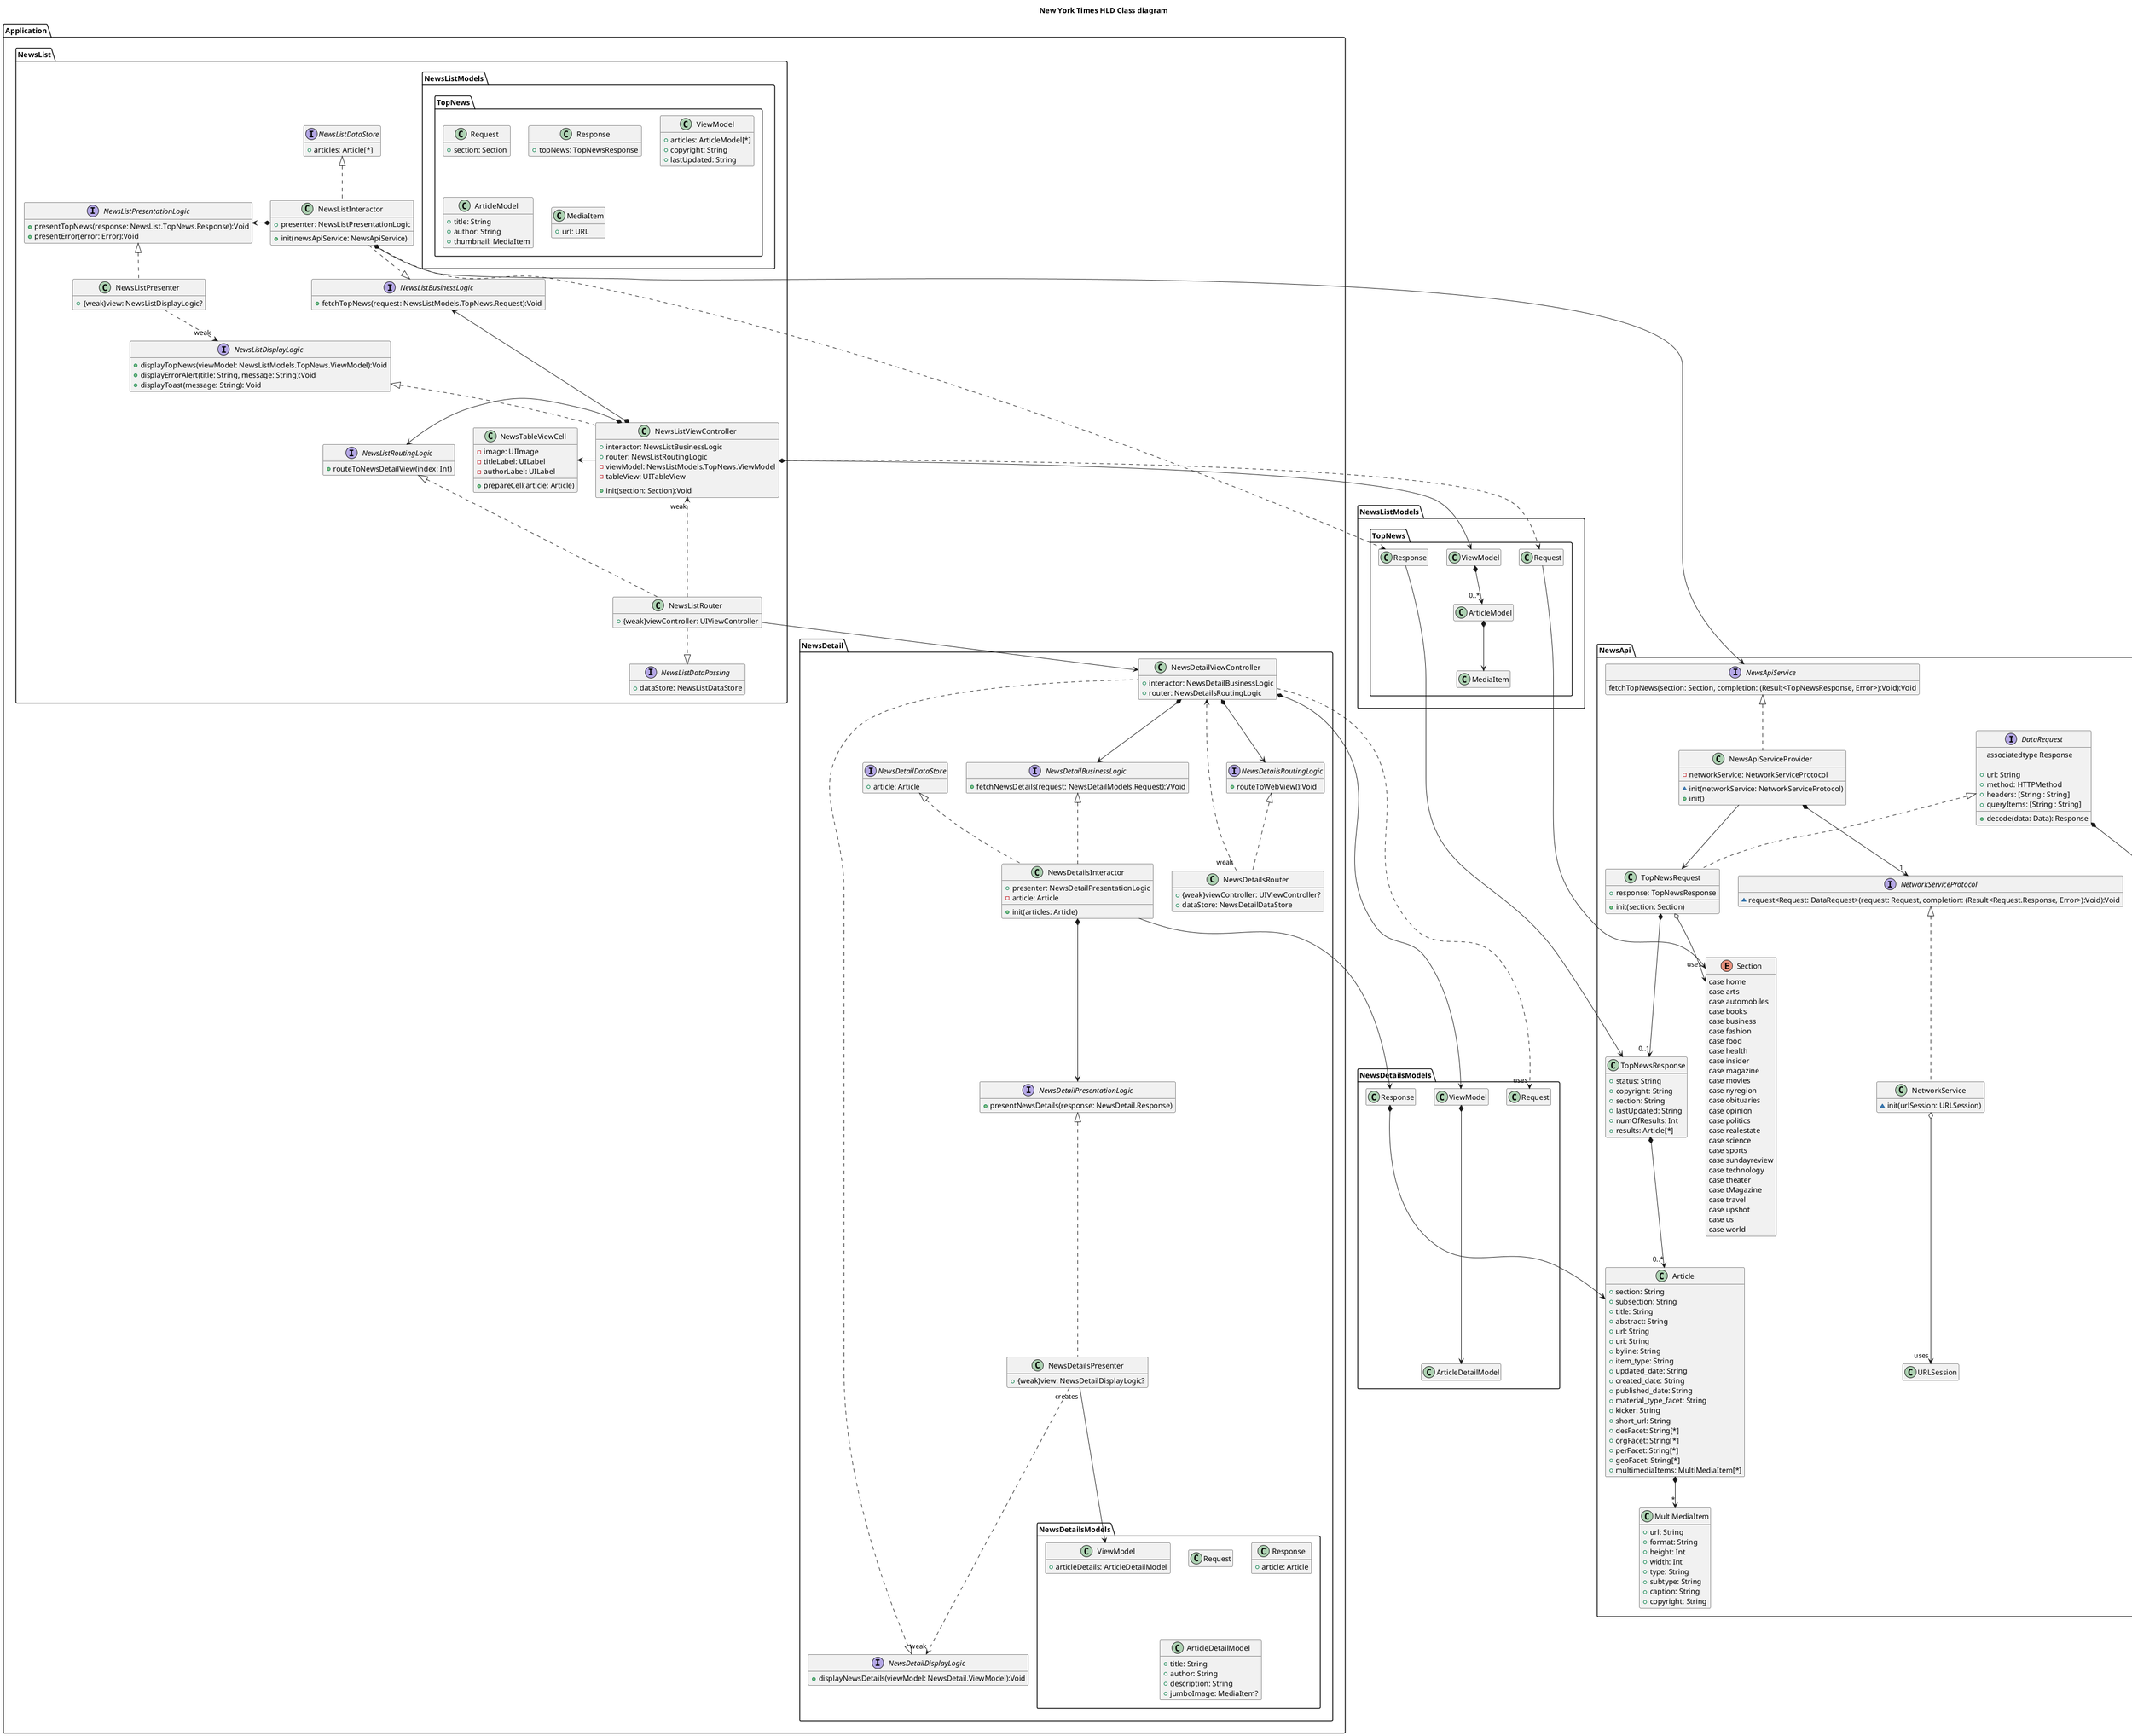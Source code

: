@startuml HLD
title New York Times HLD Class diagram

hide empty members

package NewsApi {
    enum HTTPMethod {
        case get
        case post
        case put
        case patch
        case delete
    }

    interface DataRequest {
        associatedtype Response

        +url: String
        +method: HTTPMethod
        +headers: [String : String]
        +queryItems: [String : String]

        +decode(data: Data): Response
    }

    interface NetworkServiceProtocol {
        ~request<Request: DataRequest>(request: Request, completion: (Result<Request.Response, Error>):Void):Void
    }

    class NetworkService {
        ~init(urlSession: URLSession)
    }

    class TopNewsRequest {
        +response: TopNewsResponse
        +init(section: Section)
    }

    class TopNewsResponse {
        +status: String
        +copyright: String
        +section: String
        +lastUpdated: String
        +numOfResults: Int
        +results: Article[*]
    }

    interface NewsApiService {
        fetchTopNews(section: Section, completion: (Result<TopNewsResponse, Error>):Void):Void
    }

    class NewsApiServiceProvider {
        -networkService: NetworkServiceProtocol
        ~init(networkService: NetworkServiceProtocol)
        +init()
    }

    class Article {
        +section: String
        +subsection: String
        +title: String
        +abstract: String
        +url: String
        +uri: String
        +byline: String
        +item_type: String
        +updated_date: String
        +created_date: String
        +published_date: String
        +material_type_facet: String
        +kicker: String
        +short_url: String
        +desFacet: String[*]
        +orgFacet: String[*]
        +perFacet: String[*]
        +geoFacet: String[*]
        +multimediaItems: MultiMediaItem[*]
    }

    class MultiMediaItem {
        +url: String
        +format: String
        +height: Int
        +width: Int
        +type: String
        +subtype: String
        +caption: String
        +copyright: String
    }

    enum Section {
        case home
        case arts
        case automobiles
        case books
        case business
        case fashion
        case food
        case health
        case insider
        case magazine
        case movies
        case nyregion
        case obituaries
        case opinion
        case politics
        case realestate
        case science
        case sports
        case sundayreview
        case technology
        case theater
        case tMagazine
        case travel
        case upshot
        case us
        case world
    }

    Article *--> "*" MultiMediaItem
    DataRequest <|.. TopNewsRequest
    DataRequest *--> HTTPMethod
    TopNewsRequest *--> "0..1" TopNewsResponse
    TopNewsRequest o--> "uses" Section
    TopNewsResponse *--> "0..*" Article
    NetworkServiceProtocol <|.. NetworkService
    NetworkService o-down-> "uses" URLSession
    NewsApiService <|.. NewsApiServiceProvider
    NewsApiServiceProvider *--> "1" NetworkServiceProtocol
    NewsApiServiceProvider --> TopNewsRequest
}

package Application {
    package NewsList {
        namespace NewsListModels {
            namespace TopNews {
                class Request {
                    +section: Section
                }
                class Response {
                    +topNews: TopNewsResponse
                }
                class ViewModel {
                    +articles: ArticleModel[*]
                    +copyright: String
                    +lastUpdated: String
                }
                class ArticleModel {
                    +title: String
                    +author: String
                    +thumbnail: MediaItem
                }

                class MediaItem {
                    +url: URL
                }
            }
        }
        class NewsListViewController {
            +interactor: NewsListBusinessLogic
            +router: NewsListRoutingLogic
            -viewModel: NewsListModels.TopNews.ViewModel
            -tableView: UITableView
            +init(section: Section):Void
        }

        class NewsTableViewCell {
            -image: UIImage
            -titleLabel: UILabel
            -authorLabel: UILabel
            +prepareCell(article: Article)
        }

        interface NewsListDisplayLogic {
            +displayTopNews(viewModel: NewsListModels.TopNews.ViewModel):Void
            +displayErrorAlert(title: String, message: String):Void
            +displayToast(message: String): Void
        }
        interface NewsListDataStore {
            +articles: Article[*]
        }
        interface NewsListBusinessLogic {
            +fetchTopNews(request: NewsListModels.TopNews.Request):Void
        }

        class NewsListInteractor {
            +presenter: NewsListPresentationLogic
            +init(newsApiService: NewsApiService)
        }

        interface NewsListPresentationLogic {
            +presentTopNews(response: NewsList.TopNews.Response):Void
            +presentError(error: Error):Void
        }

        class NewsListPresenter {
            +{weak}view: NewsListDisplayLogic?
        }

        interface NewsListRoutingLogic {
            +routeToNewsDetailView(index: Int)
        }

        interface NewsListDataPassing {
            +dataStore: NewsListDataStore
        }

        class NewsListRouter {
            +{weak}viewController: UIViewController
        }

    }

    package NewsDetail {

        namespace NewsDetailsModels {
            class Request {
            }
            class Response {
                +article: Article
            }
            class ViewModel {
                +articleDetails: ArticleDetailModel
            }
            class ArticleDetailModel {
                +title: String
                +author: String
                +description: String
                +jumboImage: MediaItem?
            }
        }

        class NewsDetailViewController {
            +interactor: NewsDetailBusinessLogic
            +router: NewsDetailsRoutingLogic
        }

        interface NewsDetailDisplayLogic {
            +displayNewsDetails(viewModel: NewsDetail.ViewModel):Void
        }

        interface NewsDetailBusinessLogic {
            +fetchNewsDetails(request: NewsDetailModels.Request):VVoid
        }

        interface NewsDetailDataStore {
            +article: Article
        }

        class NewsDetailsInteractor {
            +presenter: NewsDetailPresentationLogic
            -article: Article
            +init(articles: Article)
        }

        interface NewsDetailPresentationLogic {
            +presentNewsDetails(response: NewsDetail.Response)
        }

        class NewsDetailsPresenter {
            +{weak}view: NewsDetailDisplayLogic?
        }

        interface NewsDetailsRoutingLogic {
            +routeToWebView():Void
        }

        class NewsDetailsRouter {
            +{weak}viewController: UIViewController?
            +dataStore: NewsDetailDataStore
        }

        NewsDetailBusinessLogic <|.. NewsDetailsInteractor
        NewsDetailViewController *--> NewsDetailBusinessLogic
        NewsDetailViewController *--> NewsDetailsRoutingLogic
        NewsDetailDisplayLogic <|.. NewsDetailViewController
        NewsDetailPresentationLogic <|.. NewsDetailsPresenter
        NewsDetailsInteractor *--> NewsDetailPresentationLogic
        NewsDetailsPresenter ...> "weak" NewsDetailDisplayLogic
        NewsDetailsPresenter "creates" -->  NewsDetailsModels.ViewModel
        NewsDetailDataStore <|.. NewsDetailsInteractor
        NewsDetailsRoutingLogic <|.. NewsDetailsRouter
        NewsDetailsRouter "weak"...>  NewsDetailViewController
    }
}

NewsListBusinessLogic <|.up. NewsListInteractor
NewsListDataStore <|.. NewsListInteractor
NewsListViewController *-up-> NewsListBusinessLogic
NewsListDisplayLogic <|.. NewsListViewController
NewsListPresentationLogic <|.. NewsListPresenter

NewsListInteractor *-> NewsListPresentationLogic
NewsListPresenter ..> "weak" NewsListDisplayLogic
NewsListViewController *-> NewsListRoutingLogic
NewsListRouter ...> "weak" NewsListViewController
NewsListViewController -left-> NewsTableViewCell
NewsListRoutingLogic <|.. NewsListRouter
NewsListDataPassing <|.up. NewsListRouter
NewsListRouter --> NewsDetailViewController
NewsListInteractor *--> NewsApiService
NewsListModels.TopNews.Request --> Section
NewsListModels.TopNews.Response --> TopNewsResponse
NewsListModels.TopNews.ViewModel *--> "0..*" NewsListModels.TopNews.ArticleModel
NewsListModels.TopNews.ArticleModel *--> NewsListModels.TopNews.MediaItem
NewsListViewController *--> NewsListModels.TopNews.ViewModel
NewsListViewController ..> NewsListModels.TopNews.Request
NewsListInteractor ..>  NewsListModels.TopNews.Response

NewsDetailsModels.Response *--> Article
NewsDetailsModels.ViewModel *--> NewsDetailsModels.ArticleDetailModel
NewsDetailViewController *--> NewsDetailsModels.ViewModel
NewsDetailViewController ..> "uses" NewsDetailsModels.Request
NewsDetailsInteractor -->  NewsDetailsModels.Response


@enduml